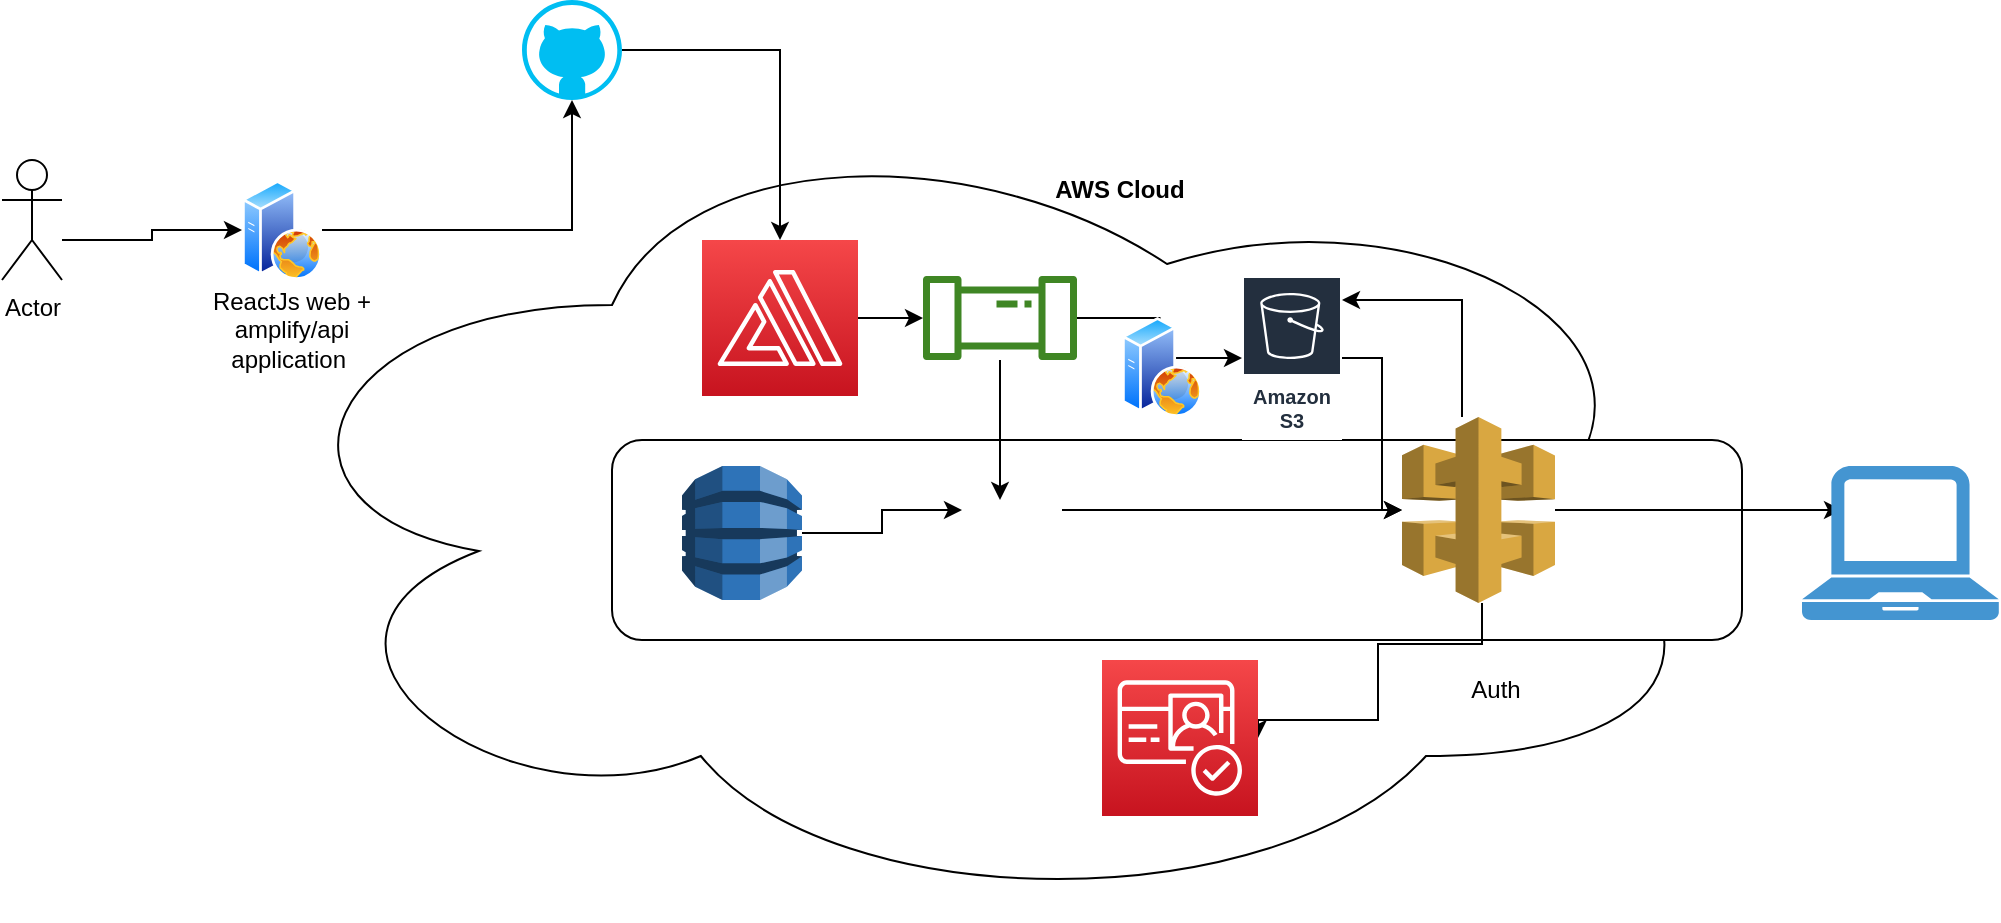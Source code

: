 <mxfile version="21.1.2" type="github">
  <diagram name="Page-1" id="OwCprzFEVx365x07WvlB">
    <mxGraphModel dx="1192" dy="794" grid="1" gridSize="10" guides="1" tooltips="1" connect="1" arrows="1" fold="1" page="1" pageScale="1" pageWidth="850" pageHeight="1100" math="0" shadow="0">
      <root>
        <mxCell id="0" />
        <mxCell id="1" parent="0" />
        <mxCell id="weWgeCzB437Kg-zQ4uL7-8" value="" style="ellipse;shape=cloud;whiteSpace=wrap;html=1;" vertex="1" parent="1">
          <mxGeometry x="180" y="140" width="740" height="410" as="geometry" />
        </mxCell>
        <mxCell id="weWgeCzB437Kg-zQ4uL7-34" value="" style="rounded=1;whiteSpace=wrap;html=1;" vertex="1" parent="1">
          <mxGeometry x="365" y="310" width="565" height="100" as="geometry" />
        </mxCell>
        <mxCell id="weWgeCzB437Kg-zQ4uL7-3" style="edgeStyle=orthogonalEdgeStyle;rounded=0;orthogonalLoop=1;jettySize=auto;html=1;" edge="1" parent="1" source="weWgeCzB437Kg-zQ4uL7-1" target="weWgeCzB437Kg-zQ4uL7-2">
          <mxGeometry relative="1" as="geometry">
            <Array as="points">
              <mxPoint x="135" y="210" />
              <mxPoint x="135" y="205" />
            </Array>
          </mxGeometry>
        </mxCell>
        <mxCell id="weWgeCzB437Kg-zQ4uL7-1" value="Actor" style="shape=umlActor;verticalLabelPosition=bottom;verticalAlign=top;html=1;outlineConnect=0;" vertex="1" parent="1">
          <mxGeometry x="60" y="170" width="30" height="60" as="geometry" />
        </mxCell>
        <mxCell id="weWgeCzB437Kg-zQ4uL7-5" style="edgeStyle=orthogonalEdgeStyle;rounded=0;orthogonalLoop=1;jettySize=auto;html=1;entryX=0.5;entryY=1;entryDx=0;entryDy=0;entryPerimeter=0;" edge="1" parent="1" source="weWgeCzB437Kg-zQ4uL7-2" target="weWgeCzB437Kg-zQ4uL7-4">
          <mxGeometry relative="1" as="geometry" />
        </mxCell>
        <mxCell id="weWgeCzB437Kg-zQ4uL7-2" value="" style="image;aspect=fixed;perimeter=ellipsePerimeter;html=1;align=center;shadow=0;dashed=0;spacingTop=3;image=img/lib/active_directory/web_server.svg;" vertex="1" parent="1">
          <mxGeometry x="180" y="180" width="40" height="50" as="geometry" />
        </mxCell>
        <mxCell id="weWgeCzB437Kg-zQ4uL7-9" style="edgeStyle=orthogonalEdgeStyle;rounded=0;orthogonalLoop=1;jettySize=auto;html=1;" edge="1" parent="1" source="weWgeCzB437Kg-zQ4uL7-4" target="weWgeCzB437Kg-zQ4uL7-7">
          <mxGeometry relative="1" as="geometry" />
        </mxCell>
        <mxCell id="weWgeCzB437Kg-zQ4uL7-4" value="" style="verticalLabelPosition=bottom;html=1;verticalAlign=top;align=center;strokeColor=none;fillColor=#00BEF2;shape=mxgraph.azure.github_code;pointerEvents=1;" vertex="1" parent="1">
          <mxGeometry x="320" y="90" width="50" height="50" as="geometry" />
        </mxCell>
        <mxCell id="weWgeCzB437Kg-zQ4uL7-6" value="ReactJs web + amplify/api application&amp;nbsp;" style="text;html=1;strokeColor=none;fillColor=none;align=center;verticalAlign=middle;whiteSpace=wrap;rounded=0;" vertex="1" parent="1">
          <mxGeometry x="160" y="240" width="90" height="30" as="geometry" />
        </mxCell>
        <mxCell id="weWgeCzB437Kg-zQ4uL7-11" style="edgeStyle=orthogonalEdgeStyle;rounded=0;orthogonalLoop=1;jettySize=auto;html=1;" edge="1" parent="1" source="weWgeCzB437Kg-zQ4uL7-7" target="weWgeCzB437Kg-zQ4uL7-10">
          <mxGeometry relative="1" as="geometry" />
        </mxCell>
        <mxCell id="weWgeCzB437Kg-zQ4uL7-7" value="" style="sketch=0;points=[[0,0,0],[0.25,0,0],[0.5,0,0],[0.75,0,0],[1,0,0],[0,1,0],[0.25,1,0],[0.5,1,0],[0.75,1,0],[1,1,0],[0,0.25,0],[0,0.5,0],[0,0.75,0],[1,0.25,0],[1,0.5,0],[1,0.75,0]];outlineConnect=0;fontColor=#232F3E;gradientColor=#F54749;gradientDirection=north;fillColor=#C7131F;strokeColor=#ffffff;dashed=0;verticalLabelPosition=bottom;verticalAlign=top;align=center;html=1;fontSize=12;fontStyle=0;aspect=fixed;shape=mxgraph.aws4.resourceIcon;resIcon=mxgraph.aws4.amplify;" vertex="1" parent="1">
          <mxGeometry x="410" y="210" width="78" height="78" as="geometry" />
        </mxCell>
        <mxCell id="weWgeCzB437Kg-zQ4uL7-13" style="edgeStyle=orthogonalEdgeStyle;rounded=0;orthogonalLoop=1;jettySize=auto;html=1;" edge="1" parent="1" source="weWgeCzB437Kg-zQ4uL7-10" target="weWgeCzB437Kg-zQ4uL7-12">
          <mxGeometry relative="1" as="geometry" />
        </mxCell>
        <mxCell id="weWgeCzB437Kg-zQ4uL7-22" style="edgeStyle=orthogonalEdgeStyle;rounded=0;orthogonalLoop=1;jettySize=auto;html=1;entryX=0.38;entryY=0.4;entryDx=0;entryDy=0;entryPerimeter=0;" edge="1" parent="1" source="weWgeCzB437Kg-zQ4uL7-10" target="weWgeCzB437Kg-zQ4uL7-21">
          <mxGeometry relative="1" as="geometry" />
        </mxCell>
        <mxCell id="weWgeCzB437Kg-zQ4uL7-10" value="" style="sketch=0;outlineConnect=0;fontColor=#232F3E;gradientColor=none;fillColor=#3F8624;strokeColor=none;dashed=0;verticalLabelPosition=bottom;verticalAlign=top;align=center;html=1;fontSize=12;fontStyle=0;aspect=fixed;pointerEvents=1;shape=mxgraph.aws4.iot_analytics_pipeline;" vertex="1" parent="1">
          <mxGeometry x="520" y="228" width="78" height="42" as="geometry" />
        </mxCell>
        <mxCell id="weWgeCzB437Kg-zQ4uL7-15" style="edgeStyle=orthogonalEdgeStyle;rounded=0;orthogonalLoop=1;jettySize=auto;html=1;" edge="1" parent="1" source="weWgeCzB437Kg-zQ4uL7-12" target="weWgeCzB437Kg-zQ4uL7-14">
          <mxGeometry relative="1" as="geometry">
            <Array as="points">
              <mxPoint x="750" y="269" />
              <mxPoint x="750" y="345" />
            </Array>
          </mxGeometry>
        </mxCell>
        <mxCell id="weWgeCzB437Kg-zQ4uL7-12" value="Amazon S3" style="sketch=0;outlineConnect=0;fontColor=#232F3E;gradientColor=none;strokeColor=#ffffff;fillColor=#232F3E;dashed=0;verticalLabelPosition=middle;verticalAlign=bottom;align=center;html=1;whiteSpace=wrap;fontSize=10;fontStyle=1;spacing=3;shape=mxgraph.aws4.productIcon;prIcon=mxgraph.aws4.s3;" vertex="1" parent="1">
          <mxGeometry x="680" y="228" width="50" height="82" as="geometry" />
        </mxCell>
        <mxCell id="weWgeCzB437Kg-zQ4uL7-16" style="edgeStyle=orthogonalEdgeStyle;rounded=0;orthogonalLoop=1;jettySize=auto;html=1;" edge="1" parent="1" source="weWgeCzB437Kg-zQ4uL7-14">
          <mxGeometry relative="1" as="geometry">
            <mxPoint x="980" y="345" as="targetPoint" />
          </mxGeometry>
        </mxCell>
        <mxCell id="weWgeCzB437Kg-zQ4uL7-29" style="edgeStyle=orthogonalEdgeStyle;rounded=0;orthogonalLoop=1;jettySize=auto;html=1;entryX=1;entryY=0.5;entryDx=0;entryDy=0;entryPerimeter=0;" edge="1" parent="1" source="weWgeCzB437Kg-zQ4uL7-14" target="weWgeCzB437Kg-zQ4uL7-24">
          <mxGeometry relative="1" as="geometry">
            <Array as="points">
              <mxPoint x="800" y="412" />
              <mxPoint x="748" y="412" />
              <mxPoint x="748" y="450" />
              <mxPoint x="688" y="450" />
            </Array>
          </mxGeometry>
        </mxCell>
        <mxCell id="weWgeCzB437Kg-zQ4uL7-32" style="edgeStyle=orthogonalEdgeStyle;rounded=0;orthogonalLoop=1;jettySize=auto;html=1;" edge="1" parent="1" source="weWgeCzB437Kg-zQ4uL7-14" target="weWgeCzB437Kg-zQ4uL7-12">
          <mxGeometry relative="1" as="geometry">
            <Array as="points">
              <mxPoint x="790" y="240" />
            </Array>
          </mxGeometry>
        </mxCell>
        <mxCell id="weWgeCzB437Kg-zQ4uL7-14" value="" style="outlineConnect=0;dashed=0;verticalLabelPosition=bottom;verticalAlign=top;align=center;html=1;shape=mxgraph.aws3.api_gateway;fillColor=#D9A741;gradientColor=none;" vertex="1" parent="1">
          <mxGeometry x="760" y="298.5" width="76.5" height="93" as="geometry" />
        </mxCell>
        <mxCell id="weWgeCzB437Kg-zQ4uL7-17" value="" style="pointerEvents=1;shadow=0;dashed=0;html=1;strokeColor=none;fillColor=#4495D1;labelPosition=center;verticalLabelPosition=bottom;verticalAlign=top;align=center;outlineConnect=0;shape=mxgraph.veeam.laptop;" vertex="1" parent="1">
          <mxGeometry x="960" y="323" width="98.4" height="77" as="geometry" />
        </mxCell>
        <mxCell id="weWgeCzB437Kg-zQ4uL7-18" value="AWS Cloud" style="text;html=1;strokeColor=none;fillColor=none;align=center;verticalAlign=middle;whiteSpace=wrap;rounded=0;fontStyle=1" vertex="1" parent="1">
          <mxGeometry x="488" y="150" width="262" height="70" as="geometry" />
        </mxCell>
        <mxCell id="weWgeCzB437Kg-zQ4uL7-20" value="" style="image;aspect=fixed;perimeter=ellipsePerimeter;html=1;align=center;shadow=0;dashed=0;spacingTop=3;image=img/lib/active_directory/web_server.svg;" vertex="1" parent="1">
          <mxGeometry x="620" y="248.5" width="40" height="50" as="geometry" />
        </mxCell>
        <mxCell id="weWgeCzB437Kg-zQ4uL7-23" style="edgeStyle=orthogonalEdgeStyle;rounded=0;orthogonalLoop=1;jettySize=auto;html=1;" edge="1" parent="1" source="weWgeCzB437Kg-zQ4uL7-21" target="weWgeCzB437Kg-zQ4uL7-14">
          <mxGeometry relative="1" as="geometry" />
        </mxCell>
        <mxCell id="weWgeCzB437Kg-zQ4uL7-21" value="" style="shape=image;html=1;verticalAlign=top;verticalLabelPosition=bottom;labelBackgroundColor=#ffffff;imageAspect=0;aspect=fixed;image=https://cdn3.iconfinder.com/data/icons/brands-pack/240/graphql-128.png" vertex="1" parent="1">
          <mxGeometry x="540" y="320" width="50" height="50" as="geometry" />
        </mxCell>
        <mxCell id="weWgeCzB437Kg-zQ4uL7-24" value="" style="sketch=0;points=[[0,0,0],[0.25,0,0],[0.5,0,0],[0.75,0,0],[1,0,0],[0,1,0],[0.25,1,0],[0.5,1,0],[0.75,1,0],[1,1,0],[0,0.25,0],[0,0.5,0],[0,0.75,0],[1,0.25,0],[1,0.5,0],[1,0.75,0]];outlineConnect=0;fontColor=#232F3E;gradientColor=#F54749;gradientDirection=north;fillColor=#C7131F;strokeColor=#ffffff;dashed=0;verticalLabelPosition=bottom;verticalAlign=top;align=center;html=1;fontSize=12;fontStyle=0;aspect=fixed;shape=mxgraph.aws4.resourceIcon;resIcon=mxgraph.aws4.cognito;" vertex="1" parent="1">
          <mxGeometry x="610" y="420" width="78" height="78" as="geometry" />
        </mxCell>
        <mxCell id="weWgeCzB437Kg-zQ4uL7-26" value="Auth" style="text;html=1;strokeColor=none;fillColor=none;align=center;verticalAlign=middle;whiteSpace=wrap;rounded=0;" vertex="1" parent="1">
          <mxGeometry x="776.5" y="420" width="60" height="30" as="geometry" />
        </mxCell>
        <mxCell id="weWgeCzB437Kg-zQ4uL7-31" style="edgeStyle=orthogonalEdgeStyle;rounded=0;orthogonalLoop=1;jettySize=auto;html=1;entryX=0;entryY=0.5;entryDx=0;entryDy=0;" edge="1" parent="1" source="weWgeCzB437Kg-zQ4uL7-30" target="weWgeCzB437Kg-zQ4uL7-21">
          <mxGeometry relative="1" as="geometry" />
        </mxCell>
        <mxCell id="weWgeCzB437Kg-zQ4uL7-30" value="" style="outlineConnect=0;dashed=0;verticalLabelPosition=bottom;verticalAlign=top;align=center;html=1;shape=mxgraph.aws3.dynamo_db;fillColor=#2E73B8;gradientColor=none;" vertex="1" parent="1">
          <mxGeometry x="400" y="323" width="60" height="67" as="geometry" />
        </mxCell>
      </root>
    </mxGraphModel>
  </diagram>
</mxfile>
